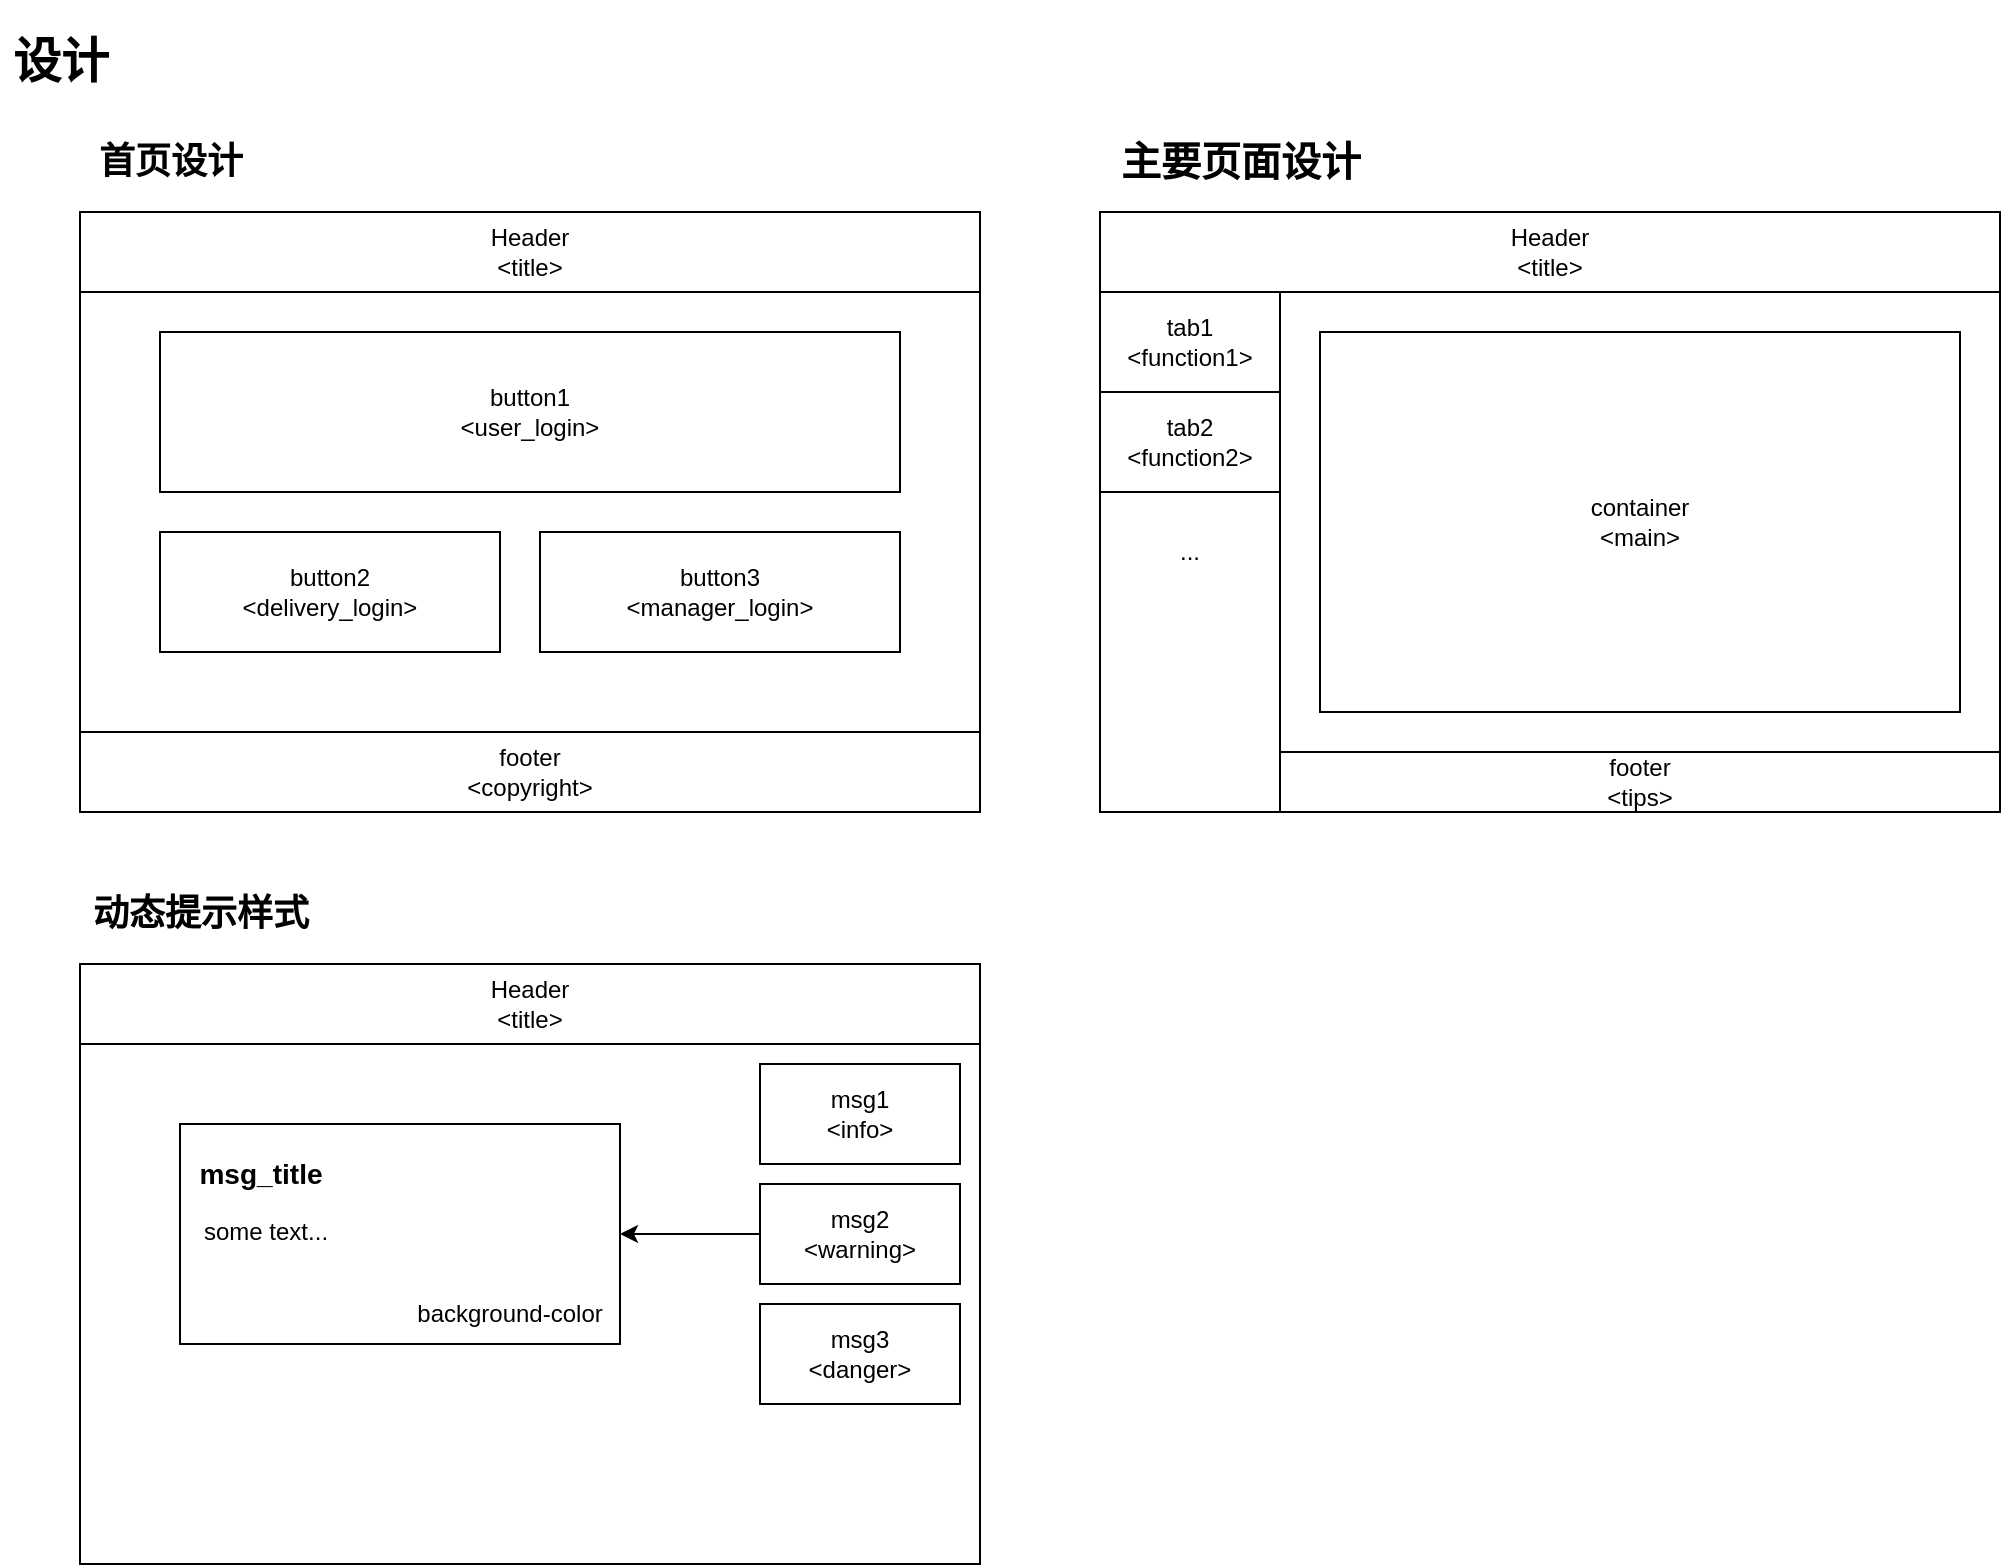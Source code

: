 <mxfile>
    <diagram id="z1dAxJCMQBBYWw2ve44u" name="第 1 页">
        <mxGraphModel dx="1980" dy="1134" grid="1" gridSize="10" guides="1" tooltips="1" connect="1" arrows="1" fold="1" page="1" pageScale="1" pageWidth="1169" pageHeight="827" math="0" shadow="0">
            <root>
                <mxCell id="0"/>
                <mxCell id="1" parent="0"/>
                <mxCell id="2" value="" style="rounded=0;whiteSpace=wrap;html=1;" vertex="1" parent="1">
                    <mxGeometry x="590" y="114" width="450" height="300" as="geometry"/>
                </mxCell>
                <mxCell id="3" value="Header&lt;br&gt;&amp;lt;title&amp;gt;" style="rounded=0;whiteSpace=wrap;html=1;" vertex="1" parent="1">
                    <mxGeometry x="590" y="114" width="450" height="40" as="geometry"/>
                </mxCell>
                <mxCell id="4" value="..." style="rounded=0;whiteSpace=wrap;html=1;" vertex="1" parent="1">
                    <mxGeometry x="590" y="154" width="90" height="260" as="geometry"/>
                </mxCell>
                <mxCell id="5" value="tab1&lt;br&gt;&amp;lt;function1&amp;gt;" style="rounded=0;whiteSpace=wrap;html=1;" vertex="1" parent="1">
                    <mxGeometry x="590" y="154" width="90" height="50" as="geometry"/>
                </mxCell>
                <mxCell id="6" value="tab2&lt;br&gt;&amp;lt;function2&amp;gt;" style="rounded=0;whiteSpace=wrap;html=1;" vertex="1" parent="1">
                    <mxGeometry x="590" y="204" width="90" height="50" as="geometry"/>
                </mxCell>
                <mxCell id="7" value="footer&lt;br&gt;&amp;lt;tips&amp;gt;" style="rounded=0;whiteSpace=wrap;html=1;" vertex="1" parent="1">
                    <mxGeometry x="680" y="384" width="360" height="30" as="geometry"/>
                </mxCell>
                <mxCell id="8" value="container&lt;br&gt;&amp;lt;main&amp;gt;" style="rounded=0;whiteSpace=wrap;html=1;" vertex="1" parent="1">
                    <mxGeometry x="700" y="174" width="320" height="190" as="geometry"/>
                </mxCell>
                <mxCell id="10" value="" style="rounded=0;whiteSpace=wrap;html=1;" vertex="1" parent="1">
                    <mxGeometry x="80" y="114" width="450" height="300" as="geometry"/>
                </mxCell>
                <mxCell id="12" value="Header&lt;br style=&quot;font-size: 12px;&quot;&gt;&amp;lt;title&amp;gt;" style="rounded=0;whiteSpace=wrap;html=1;fontSize=12;" vertex="1" parent="1">
                    <mxGeometry x="80" y="114" width="450" height="40" as="geometry"/>
                </mxCell>
                <mxCell id="13" value="button1&lt;br&gt;&amp;lt;user_login&amp;gt;" style="rounded=0;whiteSpace=wrap;html=1;fontSize=12;" vertex="1" parent="1">
                    <mxGeometry x="120" y="174" width="370" height="80" as="geometry"/>
                </mxCell>
                <mxCell id="14" value="button2&lt;br&gt;&amp;lt;delivery_login&amp;gt;" style="rounded=0;whiteSpace=wrap;html=1;fontSize=12;" vertex="1" parent="1">
                    <mxGeometry x="120" y="274" width="170" height="60" as="geometry"/>
                </mxCell>
                <mxCell id="15" value="button3&lt;br&gt;&amp;lt;manager_login&amp;gt;" style="rounded=0;whiteSpace=wrap;html=1;fontSize=12;" vertex="1" parent="1">
                    <mxGeometry x="310" y="274" width="180" height="60" as="geometry"/>
                </mxCell>
                <mxCell id="16" value="footer&lt;br&gt;&amp;lt;copyright&amp;gt;" style="rounded=0;whiteSpace=wrap;html=1;fontSize=12;" vertex="1" parent="1">
                    <mxGeometry x="80" y="374" width="450" height="40" as="geometry"/>
                </mxCell>
                <mxCell id="19" value="&lt;h2&gt;首页设计&lt;/h2&gt;" style="text;html=1;align=center;verticalAlign=middle;resizable=0;points=[];autosize=1;strokeColor=none;fillColor=none;" vertex="1" parent="1">
                    <mxGeometry x="80" y="64" width="90" height="50" as="geometry"/>
                </mxCell>
                <mxCell id="20" value="&lt;h2&gt;&lt;b&gt;&lt;font style=&quot;font-size: 20px&quot;&gt;主要页面设计&lt;/font&gt;&lt;/b&gt;&lt;/h2&gt;" style="text;html=1;align=center;verticalAlign=middle;resizable=0;points=[];autosize=1;strokeColor=none;fillColor=none;" vertex="1" parent="1">
                    <mxGeometry x="590" y="64" width="140" height="50" as="geometry"/>
                </mxCell>
                <mxCell id="21" value="&lt;h1&gt;设计&lt;/h1&gt;" style="text;html=1;align=center;verticalAlign=middle;resizable=0;points=[];autosize=1;strokeColor=none;fillColor=none;" vertex="1" parent="1">
                    <mxGeometry x="40" y="14" width="60" height="50" as="geometry"/>
                </mxCell>
                <mxCell id="22" value="" style="rounded=0;whiteSpace=wrap;html=1;" vertex="1" parent="1">
                    <mxGeometry x="80" y="490" width="450" height="300" as="geometry"/>
                </mxCell>
                <mxCell id="23" value="&lt;h2&gt;动态提示样式&lt;/h2&gt;" style="text;html=1;align=center;verticalAlign=middle;resizable=0;points=[];autosize=1;strokeColor=none;fillColor=none;" vertex="1" parent="1">
                    <mxGeometry x="80" y="440" width="120" height="50" as="geometry"/>
                </mxCell>
                <mxCell id="24" value="Header&lt;br style=&quot;font-size: 12px;&quot;&gt;&amp;lt;title&amp;gt;" style="rounded=0;whiteSpace=wrap;html=1;fontSize=12;" vertex="1" parent="1">
                    <mxGeometry x="80" y="490" width="450" height="40" as="geometry"/>
                </mxCell>
                <mxCell id="25" value="msg1&lt;br&gt;&amp;lt;info&amp;gt;" style="rounded=0;whiteSpace=wrap;html=1;" vertex="1" parent="1">
                    <mxGeometry x="420" y="540" width="100" height="50" as="geometry"/>
                </mxCell>
                <mxCell id="27" value="msg2&lt;br&gt;&amp;lt;warning&amp;gt;" style="rounded=0;whiteSpace=wrap;html=1;" vertex="1" parent="1">
                    <mxGeometry x="420" y="600" width="100" height="50" as="geometry"/>
                </mxCell>
                <mxCell id="28" value="msg3&lt;br&gt;&amp;lt;danger&amp;gt;" style="rounded=0;whiteSpace=wrap;html=1;" vertex="1" parent="1">
                    <mxGeometry x="420" y="660" width="100" height="50" as="geometry"/>
                </mxCell>
                <mxCell id="30" value="" style="rounded=0;whiteSpace=wrap;html=1;" vertex="1" parent="1">
                    <mxGeometry x="130" y="570" width="220" height="110" as="geometry"/>
                </mxCell>
                <mxCell id="36" value="" style="endArrow=classic;html=1;exitX=0;exitY=0.5;exitDx=0;exitDy=0;entryX=1;entryY=0.5;entryDx=0;entryDy=0;" edge="1" parent="1" source="27" target="30">
                    <mxGeometry width="50" height="50" relative="1" as="geometry">
                        <mxPoint x="360" y="650" as="sourcePoint"/>
                        <mxPoint x="410" y="600" as="targetPoint"/>
                    </mxGeometry>
                </mxCell>
                <mxCell id="39" value="&lt;h3&gt;msg_title&lt;/h3&gt;" style="text;html=1;align=center;verticalAlign=middle;resizable=0;points=[];autosize=1;strokeColor=none;fillColor=none;" vertex="1" parent="1">
                    <mxGeometry x="130" y="570" width="80" height="50" as="geometry"/>
                </mxCell>
                <mxCell id="40" value="some text..." style="text;html=1;strokeColor=none;fillColor=none;align=left;verticalAlign=top;whiteSpace=wrap;rounded=0;horizontal=1;" vertex="1" parent="1">
                    <mxGeometry x="140" y="610" width="200" height="60" as="geometry"/>
                </mxCell>
                <mxCell id="41" value="background-color" style="text;html=1;strokeColor=none;fillColor=none;align=center;verticalAlign=middle;whiteSpace=wrap;rounded=0;" vertex="1" parent="1">
                    <mxGeometry x="240" y="650" width="110" height="30" as="geometry"/>
                </mxCell>
            </root>
        </mxGraphModel>
    </diagram>
</mxfile>